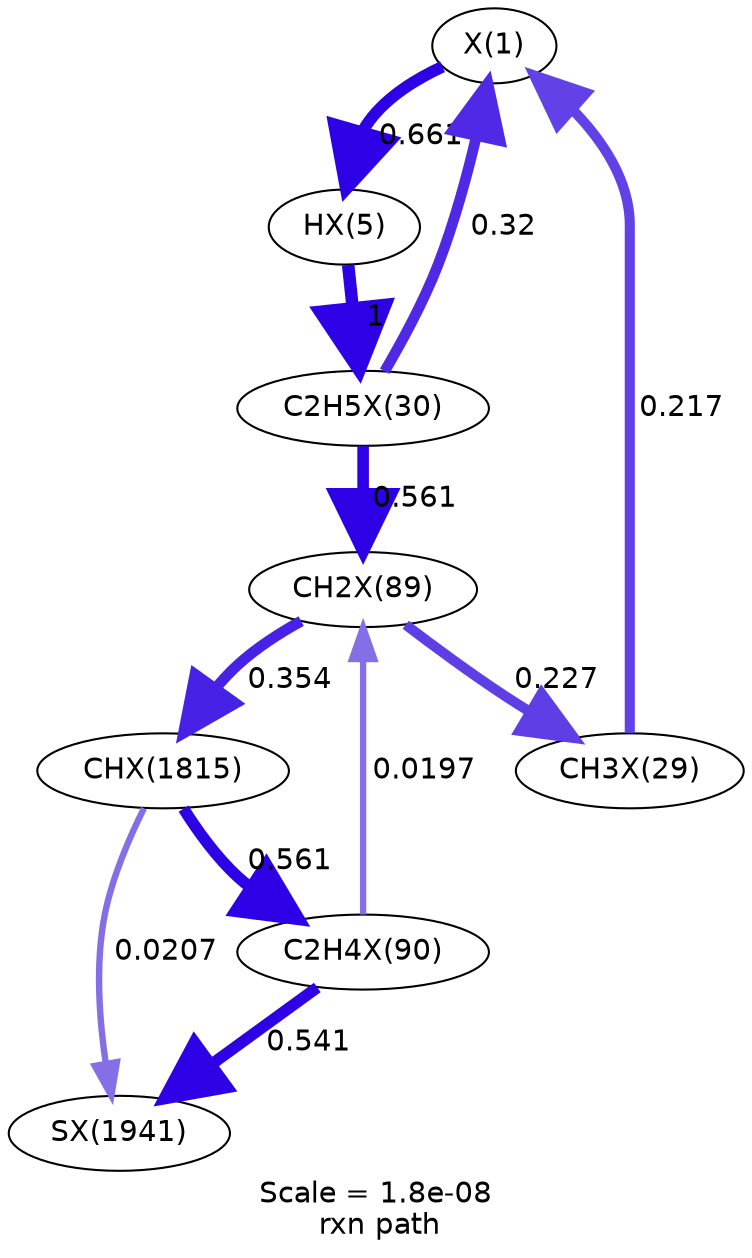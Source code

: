 digraph reaction_paths {
center=1;
s26 -> s27[fontname="Helvetica", style="setlinewidth(5.69)", arrowsize=2.84, color="0.7, 1.16, 0.9"
, label=" 0.661"];
s30 -> s26[fontname="Helvetica", style="setlinewidth(5.14)", arrowsize=2.57, color="0.7, 0.82, 0.9"
, label=" 0.32"];
s29 -> s26[fontname="Helvetica", style="setlinewidth(4.85)", arrowsize=2.42, color="0.7, 0.717, 0.9"
, label=" 0.217"];
s27 -> s30[fontname="Helvetica", style="setlinewidth(6)", arrowsize=3, color="0.7, 1.5, 0.9"
, label=" 1"];
s30 -> s45[fontname="Helvetica", style="setlinewidth(5.56)", arrowsize=2.78, color="0.7, 1.06, 0.9"
, label=" 0.561"];
s45 -> s29[fontname="Helvetica", style="setlinewidth(4.88)", arrowsize=2.44, color="0.7, 0.727, 0.9"
, label=" 0.227"];
s45 -> s75[fontname="Helvetica", style="setlinewidth(5.22)", arrowsize=2.61, color="0.7, 0.854, 0.9"
, label=" 0.354"];
s46 -> s45[fontname="Helvetica", style="setlinewidth(3.04)", arrowsize=1.52, color="0.7, 0.52, 0.9"
, label=" 0.0197"];
s75 -> s46[fontname="Helvetica", style="setlinewidth(5.56)", arrowsize=2.78, color="0.7, 1.06, 0.9"
, label=" 0.561"];
s75 -> s76[fontname="Helvetica", style="setlinewidth(3.07)", arrowsize=1.54, color="0.7, 0.521, 0.9"
, label=" 0.0207"];
s46 -> s76[fontname="Helvetica", style="setlinewidth(5.54)", arrowsize=2.77, color="0.7, 1.04, 0.9"
, label=" 0.541"];
s26 [ fontname="Helvetica", label="X(1)"];
s27 [ fontname="Helvetica", label="HX(5)"];
s29 [ fontname="Helvetica", label="CH3X(29)"];
s30 [ fontname="Helvetica", label="C2H5X(30)"];
s45 [ fontname="Helvetica", label="CH2X(89)"];
s46 [ fontname="Helvetica", label="C2H4X(90)"];
s75 [ fontname="Helvetica", label="CHX(1815)"];
s76 [ fontname="Helvetica", label="SX(1941)"];
 label = "Scale = 1.8e-08\l rxn path";
 fontname = "Helvetica";
}
